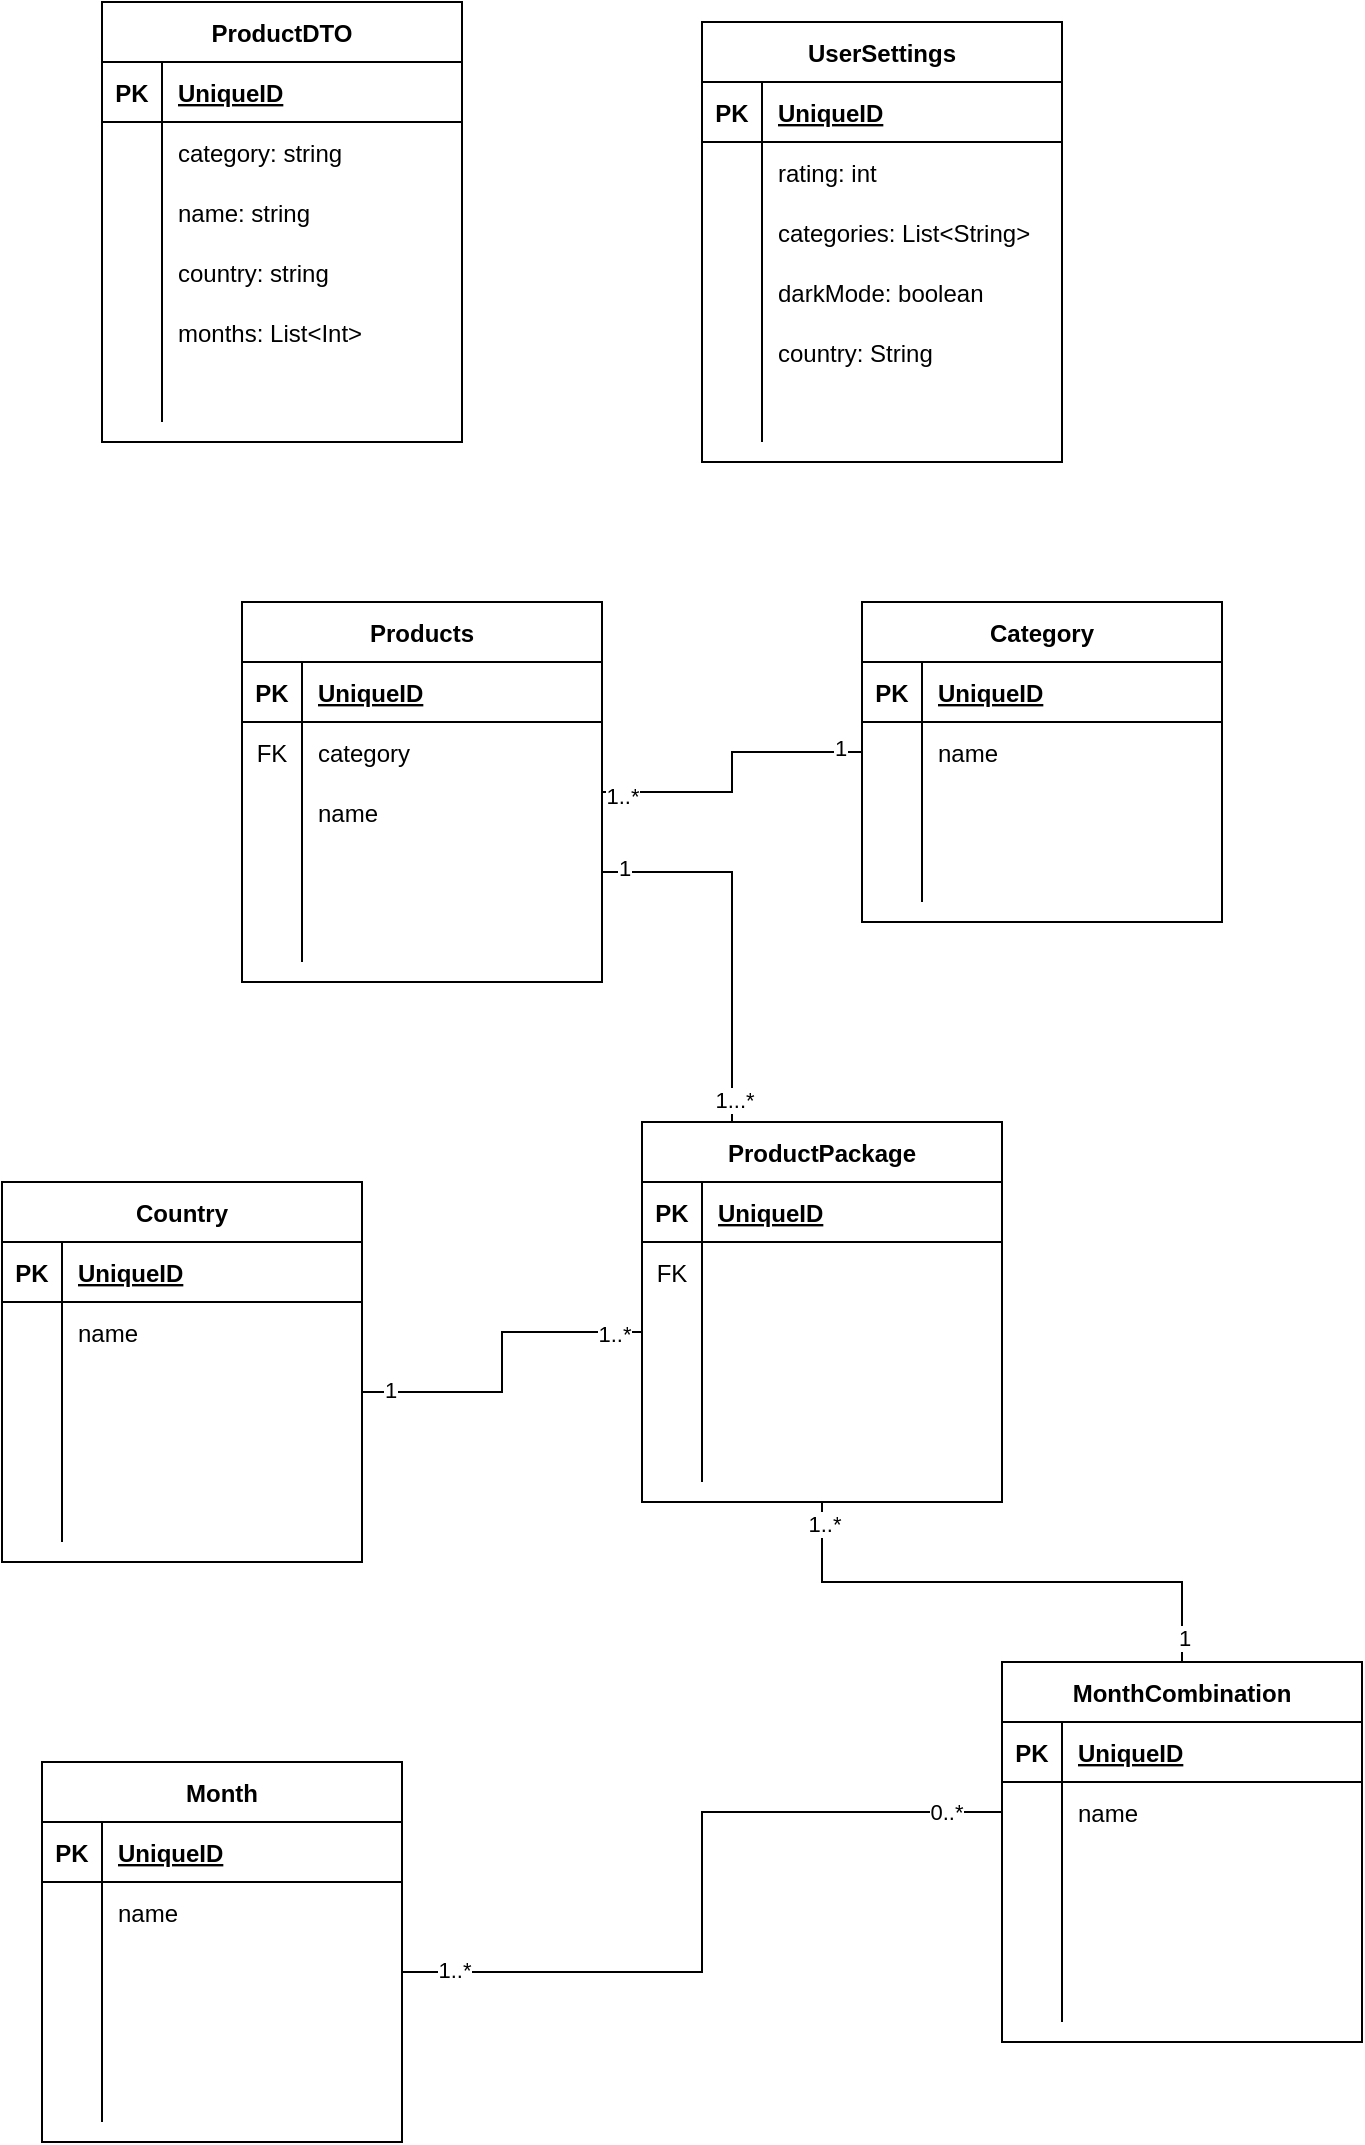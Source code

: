 <mxfile version="13.7.9" type="device"><diagram id="Fa2MyIgJMSubP9VcJzTG" name="Seite-1"><mxGraphModel dx="1106" dy="2005" grid="1" gridSize="10" guides="1" tooltips="1" connect="1" arrows="1" fold="1" page="1" pageScale="1" pageWidth="827" pageHeight="1169" math="0" shadow="0"><root><mxCell id="0"/><mxCell id="1" parent="0"/><mxCell id="LlezyNWfP-LUmdCBs7w7-69" style="edgeStyle=orthogonalEdgeStyle;rounded=0;orthogonalLoop=1;jettySize=auto;html=1;entryX=0;entryY=0.5;entryDx=0;entryDy=0;endArrow=none;endFill=0;" parent="1" source="LlezyNWfP-LUmdCBs7w7-1" target="LlezyNWfP-LUmdCBs7w7-21" edge="1"><mxGeometry relative="1" as="geometry"/></mxCell><mxCell id="LlezyNWfP-LUmdCBs7w7-70" value="1..*" style="edgeLabel;html=1;align=center;verticalAlign=middle;resizable=0;points=[];" parent="LlezyNWfP-LUmdCBs7w7-69" vertex="1" connectable="0"><mxGeometry x="-0.875" y="-2" relative="1" as="geometry"><mxPoint as="offset"/></mxGeometry></mxCell><mxCell id="LlezyNWfP-LUmdCBs7w7-71" value="1" style="edgeLabel;html=1;align=center;verticalAlign=middle;resizable=0;points=[];" parent="LlezyNWfP-LUmdCBs7w7-69" vertex="1" connectable="0"><mxGeometry x="0.85" y="2" relative="1" as="geometry"><mxPoint as="offset"/></mxGeometry></mxCell><mxCell id="LlezyNWfP-LUmdCBs7w7-17" value="Category" style="shape=table;startSize=30;container=1;collapsible=1;childLayout=tableLayout;fixedRows=1;rowLines=0;fontStyle=1;align=center;resizeLast=1;" parent="1" vertex="1"><mxGeometry x="450" y="190" width="180" height="160" as="geometry"/></mxCell><mxCell id="LlezyNWfP-LUmdCBs7w7-18" value="" style="shape=partialRectangle;collapsible=0;dropTarget=0;pointerEvents=0;fillColor=none;top=0;left=0;bottom=1;right=0;points=[[0,0.5],[1,0.5]];portConstraint=eastwest;" parent="LlezyNWfP-LUmdCBs7w7-17" vertex="1"><mxGeometry y="30" width="180" height="30" as="geometry"/></mxCell><mxCell id="LlezyNWfP-LUmdCBs7w7-19" value="PK" style="shape=partialRectangle;connectable=0;fillColor=none;top=0;left=0;bottom=0;right=0;fontStyle=1;overflow=hidden;" parent="LlezyNWfP-LUmdCBs7w7-18" vertex="1"><mxGeometry width="30" height="30" as="geometry"/></mxCell><mxCell id="LlezyNWfP-LUmdCBs7w7-20" value="UniqueID" style="shape=partialRectangle;connectable=0;fillColor=none;top=0;left=0;bottom=0;right=0;align=left;spacingLeft=6;fontStyle=5;overflow=hidden;" parent="LlezyNWfP-LUmdCBs7w7-18" vertex="1"><mxGeometry x="30" width="150" height="30" as="geometry"/></mxCell><mxCell id="LlezyNWfP-LUmdCBs7w7-21" value="" style="shape=partialRectangle;collapsible=0;dropTarget=0;pointerEvents=0;fillColor=none;top=0;left=0;bottom=0;right=0;points=[[0,0.5],[1,0.5]];portConstraint=eastwest;" parent="LlezyNWfP-LUmdCBs7w7-17" vertex="1"><mxGeometry y="60" width="180" height="30" as="geometry"/></mxCell><mxCell id="LlezyNWfP-LUmdCBs7w7-22" value="" style="shape=partialRectangle;connectable=0;fillColor=none;top=0;left=0;bottom=0;right=0;editable=1;overflow=hidden;" parent="LlezyNWfP-LUmdCBs7w7-21" vertex="1"><mxGeometry width="30" height="30" as="geometry"/></mxCell><mxCell id="LlezyNWfP-LUmdCBs7w7-23" value="name" style="shape=partialRectangle;connectable=0;fillColor=none;top=0;left=0;bottom=0;right=0;align=left;spacingLeft=6;overflow=hidden;" parent="LlezyNWfP-LUmdCBs7w7-21" vertex="1"><mxGeometry x="30" width="150" height="30" as="geometry"/></mxCell><mxCell id="LlezyNWfP-LUmdCBs7w7-27" value="" style="shape=partialRectangle;collapsible=0;dropTarget=0;pointerEvents=0;fillColor=none;top=0;left=0;bottom=0;right=0;points=[[0,0.5],[1,0.5]];portConstraint=eastwest;" parent="LlezyNWfP-LUmdCBs7w7-17" vertex="1"><mxGeometry y="90" width="180" height="30" as="geometry"/></mxCell><mxCell id="LlezyNWfP-LUmdCBs7w7-28" value="" style="shape=partialRectangle;connectable=0;fillColor=none;top=0;left=0;bottom=0;right=0;editable=1;overflow=hidden;" parent="LlezyNWfP-LUmdCBs7w7-27" vertex="1"><mxGeometry width="30" height="30" as="geometry"/></mxCell><mxCell id="LlezyNWfP-LUmdCBs7w7-29" value="" style="shape=partialRectangle;connectable=0;fillColor=none;top=0;left=0;bottom=0;right=0;align=left;spacingLeft=6;overflow=hidden;" parent="LlezyNWfP-LUmdCBs7w7-27" vertex="1"><mxGeometry x="30" width="150" height="30" as="geometry"/></mxCell><mxCell id="LlezyNWfP-LUmdCBs7w7-30" value="" style="shape=partialRectangle;collapsible=0;dropTarget=0;pointerEvents=0;fillColor=none;top=0;left=0;bottom=0;right=0;points=[[0,0.5],[1,0.5]];portConstraint=eastwest;" parent="LlezyNWfP-LUmdCBs7w7-17" vertex="1"><mxGeometry y="120" width="180" height="30" as="geometry"/></mxCell><mxCell id="LlezyNWfP-LUmdCBs7w7-31" value="" style="shape=partialRectangle;connectable=0;fillColor=none;top=0;left=0;bottom=0;right=0;editable=1;overflow=hidden;" parent="LlezyNWfP-LUmdCBs7w7-30" vertex="1"><mxGeometry width="30" height="30" as="geometry"/></mxCell><mxCell id="LlezyNWfP-LUmdCBs7w7-32" value="" style="shape=partialRectangle;connectable=0;fillColor=none;top=0;left=0;bottom=0;right=0;align=left;spacingLeft=6;overflow=hidden;" parent="LlezyNWfP-LUmdCBs7w7-30" vertex="1"><mxGeometry x="30" width="150" height="30" as="geometry"/></mxCell><mxCell id="LlezyNWfP-LUmdCBs7w7-90" style="edgeStyle=orthogonalEdgeStyle;rounded=0;orthogonalLoop=1;jettySize=auto;html=1;entryX=0;entryY=0.5;entryDx=0;entryDy=0;endArrow=none;endFill=0;" parent="1" source="LlezyNWfP-LUmdCBs7w7-56" target="LlezyNWfP-LUmdCBs7w7-78" edge="1"><mxGeometry relative="1" as="geometry"/></mxCell><mxCell id="LlezyNWfP-LUmdCBs7w7-91" value="1..*" style="edgeLabel;html=1;align=center;verticalAlign=middle;resizable=0;points=[];" parent="LlezyNWfP-LUmdCBs7w7-90" vertex="1" connectable="0"><mxGeometry x="-0.867" y="1" relative="1" as="geometry"><mxPoint as="offset"/></mxGeometry></mxCell><mxCell id="LlezyNWfP-LUmdCBs7w7-92" value="0..*" style="edgeLabel;html=1;align=center;verticalAlign=middle;resizable=0;points=[];" parent="LlezyNWfP-LUmdCBs7w7-90" vertex="1" connectable="0"><mxGeometry x="0.853" relative="1" as="geometry"><mxPoint as="offset"/></mxGeometry></mxCell><mxCell id="LlezyNWfP-LUmdCBs7w7-49" value="Month" style="shape=table;startSize=30;container=1;collapsible=1;childLayout=tableLayout;fixedRows=1;rowLines=0;fontStyle=1;align=center;resizeLast=1;" parent="1" vertex="1"><mxGeometry x="40" y="770" width="180" height="190" as="geometry"/></mxCell><mxCell id="LlezyNWfP-LUmdCBs7w7-50" value="" style="shape=partialRectangle;collapsible=0;dropTarget=0;pointerEvents=0;fillColor=none;top=0;left=0;bottom=1;right=0;points=[[0,0.5],[1,0.5]];portConstraint=eastwest;" parent="LlezyNWfP-LUmdCBs7w7-49" vertex="1"><mxGeometry y="30" width="180" height="30" as="geometry"/></mxCell><mxCell id="LlezyNWfP-LUmdCBs7w7-51" value="PK" style="shape=partialRectangle;connectable=0;fillColor=none;top=0;left=0;bottom=0;right=0;fontStyle=1;overflow=hidden;" parent="LlezyNWfP-LUmdCBs7w7-50" vertex="1"><mxGeometry width="30" height="30" as="geometry"/></mxCell><mxCell id="LlezyNWfP-LUmdCBs7w7-52" value="UniqueID" style="shape=partialRectangle;connectable=0;fillColor=none;top=0;left=0;bottom=0;right=0;align=left;spacingLeft=6;fontStyle=5;overflow=hidden;" parent="LlezyNWfP-LUmdCBs7w7-50" vertex="1"><mxGeometry x="30" width="150" height="30" as="geometry"/></mxCell><mxCell id="LlezyNWfP-LUmdCBs7w7-53" value="" style="shape=partialRectangle;collapsible=0;dropTarget=0;pointerEvents=0;fillColor=none;top=0;left=0;bottom=0;right=0;points=[[0,0.5],[1,0.5]];portConstraint=eastwest;" parent="LlezyNWfP-LUmdCBs7w7-49" vertex="1"><mxGeometry y="60" width="180" height="30" as="geometry"/></mxCell><mxCell id="LlezyNWfP-LUmdCBs7w7-54" value="" style="shape=partialRectangle;connectable=0;fillColor=none;top=0;left=0;bottom=0;right=0;editable=1;overflow=hidden;" parent="LlezyNWfP-LUmdCBs7w7-53" vertex="1"><mxGeometry width="30" height="30" as="geometry"/></mxCell><mxCell id="LlezyNWfP-LUmdCBs7w7-55" value="name" style="shape=partialRectangle;connectable=0;fillColor=none;top=0;left=0;bottom=0;right=0;align=left;spacingLeft=6;overflow=hidden;" parent="LlezyNWfP-LUmdCBs7w7-53" vertex="1"><mxGeometry x="30" width="150" height="30" as="geometry"/></mxCell><mxCell id="LlezyNWfP-LUmdCBs7w7-56" value="" style="shape=partialRectangle;collapsible=0;dropTarget=0;pointerEvents=0;fillColor=none;top=0;left=0;bottom=0;right=0;points=[[0,0.5],[1,0.5]];portConstraint=eastwest;" parent="LlezyNWfP-LUmdCBs7w7-49" vertex="1"><mxGeometry y="90" width="180" height="30" as="geometry"/></mxCell><mxCell id="LlezyNWfP-LUmdCBs7w7-57" value="" style="shape=partialRectangle;connectable=0;fillColor=none;top=0;left=0;bottom=0;right=0;editable=1;overflow=hidden;" parent="LlezyNWfP-LUmdCBs7w7-56" vertex="1"><mxGeometry width="30" height="30" as="geometry"/></mxCell><mxCell id="LlezyNWfP-LUmdCBs7w7-58" value="" style="shape=partialRectangle;connectable=0;fillColor=none;top=0;left=0;bottom=0;right=0;align=left;spacingLeft=6;overflow=hidden;" parent="LlezyNWfP-LUmdCBs7w7-56" vertex="1"><mxGeometry x="30" width="150" height="30" as="geometry"/></mxCell><mxCell id="LlezyNWfP-LUmdCBs7w7-59" value="" style="shape=partialRectangle;collapsible=0;dropTarget=0;pointerEvents=0;fillColor=none;top=0;left=0;bottom=0;right=0;points=[[0,0.5],[1,0.5]];portConstraint=eastwest;" parent="LlezyNWfP-LUmdCBs7w7-49" vertex="1"><mxGeometry y="120" width="180" height="30" as="geometry"/></mxCell><mxCell id="LlezyNWfP-LUmdCBs7w7-60" value="" style="shape=partialRectangle;connectable=0;fillColor=none;top=0;left=0;bottom=0;right=0;editable=1;overflow=hidden;" parent="LlezyNWfP-LUmdCBs7w7-59" vertex="1"><mxGeometry width="30" height="30" as="geometry"/></mxCell><mxCell id="LlezyNWfP-LUmdCBs7w7-61" value="" style="shape=partialRectangle;connectable=0;fillColor=none;top=0;left=0;bottom=0;right=0;align=left;spacingLeft=6;overflow=hidden;" parent="LlezyNWfP-LUmdCBs7w7-59" vertex="1"><mxGeometry x="30" width="150" height="30" as="geometry"/></mxCell><mxCell id="LlezyNWfP-LUmdCBs7w7-62" value="" style="shape=partialRectangle;collapsible=0;dropTarget=0;pointerEvents=0;fillColor=none;top=0;left=0;bottom=0;right=0;points=[[0,0.5],[1,0.5]];portConstraint=eastwest;" parent="LlezyNWfP-LUmdCBs7w7-49" vertex="1"><mxGeometry y="150" width="180" height="30" as="geometry"/></mxCell><mxCell id="LlezyNWfP-LUmdCBs7w7-63" value="" style="shape=partialRectangle;connectable=0;fillColor=none;top=0;left=0;bottom=0;right=0;editable=1;overflow=hidden;" parent="LlezyNWfP-LUmdCBs7w7-62" vertex="1"><mxGeometry width="30" height="30" as="geometry"/></mxCell><mxCell id="LlezyNWfP-LUmdCBs7w7-64" value="" style="shape=partialRectangle;connectable=0;fillColor=none;top=0;left=0;bottom=0;right=0;align=left;spacingLeft=6;overflow=hidden;" parent="LlezyNWfP-LUmdCBs7w7-62" vertex="1"><mxGeometry x="30" width="150" height="30" as="geometry"/></mxCell><mxCell id="LlezyNWfP-LUmdCBs7w7-33" value="Country" style="shape=table;startSize=30;container=1;collapsible=1;childLayout=tableLayout;fixedRows=1;rowLines=0;fontStyle=1;align=center;resizeLast=1;" parent="1" vertex="1"><mxGeometry x="20" y="480" width="180" height="190" as="geometry"/></mxCell><mxCell id="LlezyNWfP-LUmdCBs7w7-34" value="" style="shape=partialRectangle;collapsible=0;dropTarget=0;pointerEvents=0;fillColor=none;top=0;left=0;bottom=1;right=0;points=[[0,0.5],[1,0.5]];portConstraint=eastwest;" parent="LlezyNWfP-LUmdCBs7w7-33" vertex="1"><mxGeometry y="30" width="180" height="30" as="geometry"/></mxCell><mxCell id="LlezyNWfP-LUmdCBs7w7-35" value="PK" style="shape=partialRectangle;connectable=0;fillColor=none;top=0;left=0;bottom=0;right=0;fontStyle=1;overflow=hidden;" parent="LlezyNWfP-LUmdCBs7w7-34" vertex="1"><mxGeometry width="30" height="30" as="geometry"/></mxCell><mxCell id="LlezyNWfP-LUmdCBs7w7-36" value="UniqueID" style="shape=partialRectangle;connectable=0;fillColor=none;top=0;left=0;bottom=0;right=0;align=left;spacingLeft=6;fontStyle=5;overflow=hidden;" parent="LlezyNWfP-LUmdCBs7w7-34" vertex="1"><mxGeometry x="30" width="150" height="30" as="geometry"/></mxCell><mxCell id="LlezyNWfP-LUmdCBs7w7-37" value="" style="shape=partialRectangle;collapsible=0;dropTarget=0;pointerEvents=0;fillColor=none;top=0;left=0;bottom=0;right=0;points=[[0,0.5],[1,0.5]];portConstraint=eastwest;" parent="LlezyNWfP-LUmdCBs7w7-33" vertex="1"><mxGeometry y="60" width="180" height="30" as="geometry"/></mxCell><mxCell id="LlezyNWfP-LUmdCBs7w7-38" value="" style="shape=partialRectangle;connectable=0;fillColor=none;top=0;left=0;bottom=0;right=0;editable=1;overflow=hidden;" parent="LlezyNWfP-LUmdCBs7w7-37" vertex="1"><mxGeometry width="30" height="30" as="geometry"/></mxCell><mxCell id="LlezyNWfP-LUmdCBs7w7-39" value="name" style="shape=partialRectangle;connectable=0;fillColor=none;top=0;left=0;bottom=0;right=0;align=left;spacingLeft=6;overflow=hidden;" parent="LlezyNWfP-LUmdCBs7w7-37" vertex="1"><mxGeometry x="30" width="150" height="30" as="geometry"/></mxCell><mxCell id="LlezyNWfP-LUmdCBs7w7-40" value="" style="shape=partialRectangle;collapsible=0;dropTarget=0;pointerEvents=0;fillColor=none;top=0;left=0;bottom=0;right=0;points=[[0,0.5],[1,0.5]];portConstraint=eastwest;" parent="LlezyNWfP-LUmdCBs7w7-33" vertex="1"><mxGeometry y="90" width="180" height="30" as="geometry"/></mxCell><mxCell id="LlezyNWfP-LUmdCBs7w7-41" value="" style="shape=partialRectangle;connectable=0;fillColor=none;top=0;left=0;bottom=0;right=0;editable=1;overflow=hidden;" parent="LlezyNWfP-LUmdCBs7w7-40" vertex="1"><mxGeometry width="30" height="30" as="geometry"/></mxCell><mxCell id="LlezyNWfP-LUmdCBs7w7-42" value="" style="shape=partialRectangle;connectable=0;fillColor=none;top=0;left=0;bottom=0;right=0;align=left;spacingLeft=6;overflow=hidden;" parent="LlezyNWfP-LUmdCBs7w7-40" vertex="1"><mxGeometry x="30" width="150" height="30" as="geometry"/></mxCell><mxCell id="LlezyNWfP-LUmdCBs7w7-43" value="" style="shape=partialRectangle;collapsible=0;dropTarget=0;pointerEvents=0;fillColor=none;top=0;left=0;bottom=0;right=0;points=[[0,0.5],[1,0.5]];portConstraint=eastwest;" parent="LlezyNWfP-LUmdCBs7w7-33" vertex="1"><mxGeometry y="120" width="180" height="30" as="geometry"/></mxCell><mxCell id="LlezyNWfP-LUmdCBs7w7-44" value="" style="shape=partialRectangle;connectable=0;fillColor=none;top=0;left=0;bottom=0;right=0;editable=1;overflow=hidden;" parent="LlezyNWfP-LUmdCBs7w7-43" vertex="1"><mxGeometry width="30" height="30" as="geometry"/></mxCell><mxCell id="LlezyNWfP-LUmdCBs7w7-45" value="" style="shape=partialRectangle;connectable=0;fillColor=none;top=0;left=0;bottom=0;right=0;align=left;spacingLeft=6;overflow=hidden;" parent="LlezyNWfP-LUmdCBs7w7-43" vertex="1"><mxGeometry x="30" width="150" height="30" as="geometry"/></mxCell><mxCell id="LlezyNWfP-LUmdCBs7w7-46" value="" style="shape=partialRectangle;collapsible=0;dropTarget=0;pointerEvents=0;fillColor=none;top=0;left=0;bottom=0;right=0;points=[[0,0.5],[1,0.5]];portConstraint=eastwest;" parent="LlezyNWfP-LUmdCBs7w7-33" vertex="1"><mxGeometry y="150" width="180" height="30" as="geometry"/></mxCell><mxCell id="LlezyNWfP-LUmdCBs7w7-47" value="" style="shape=partialRectangle;connectable=0;fillColor=none;top=0;left=0;bottom=0;right=0;editable=1;overflow=hidden;" parent="LlezyNWfP-LUmdCBs7w7-46" vertex="1"><mxGeometry width="30" height="30" as="geometry"/></mxCell><mxCell id="LlezyNWfP-LUmdCBs7w7-48" value="" style="shape=partialRectangle;connectable=0;fillColor=none;top=0;left=0;bottom=0;right=0;align=left;spacingLeft=6;overflow=hidden;" parent="LlezyNWfP-LUmdCBs7w7-46" vertex="1"><mxGeometry x="30" width="150" height="30" as="geometry"/></mxCell><mxCell id="LlezyNWfP-LUmdCBs7w7-1" value="Products" style="shape=table;startSize=30;container=1;collapsible=1;childLayout=tableLayout;fixedRows=1;rowLines=0;fontStyle=1;align=center;resizeLast=1;" parent="1" vertex="1"><mxGeometry x="140" y="190" width="180" height="190" as="geometry"/></mxCell><mxCell id="LlezyNWfP-LUmdCBs7w7-2" value="" style="shape=partialRectangle;collapsible=0;dropTarget=0;pointerEvents=0;fillColor=none;top=0;left=0;bottom=1;right=0;points=[[0,0.5],[1,0.5]];portConstraint=eastwest;" parent="LlezyNWfP-LUmdCBs7w7-1" vertex="1"><mxGeometry y="30" width="180" height="30" as="geometry"/></mxCell><mxCell id="LlezyNWfP-LUmdCBs7w7-3" value="PK" style="shape=partialRectangle;connectable=0;fillColor=none;top=0;left=0;bottom=0;right=0;fontStyle=1;overflow=hidden;" parent="LlezyNWfP-LUmdCBs7w7-2" vertex="1"><mxGeometry width="30" height="30" as="geometry"/></mxCell><mxCell id="LlezyNWfP-LUmdCBs7w7-4" value="UniqueID" style="shape=partialRectangle;connectable=0;fillColor=none;top=0;left=0;bottom=0;right=0;align=left;spacingLeft=6;fontStyle=5;overflow=hidden;" parent="LlezyNWfP-LUmdCBs7w7-2" vertex="1"><mxGeometry x="30" width="150" height="30" as="geometry"/></mxCell><mxCell id="LlezyNWfP-LUmdCBs7w7-5" value="" style="shape=partialRectangle;collapsible=0;dropTarget=0;pointerEvents=0;fillColor=none;top=0;left=0;bottom=0;right=0;points=[[0,0.5],[1,0.5]];portConstraint=eastwest;" parent="LlezyNWfP-LUmdCBs7w7-1" vertex="1"><mxGeometry y="60" width="180" height="30" as="geometry"/></mxCell><mxCell id="LlezyNWfP-LUmdCBs7w7-6" value="FK" style="shape=partialRectangle;connectable=0;fillColor=none;top=0;left=0;bottom=0;right=0;editable=1;overflow=hidden;" parent="LlezyNWfP-LUmdCBs7w7-5" vertex="1"><mxGeometry width="30" height="30" as="geometry"/></mxCell><mxCell id="LlezyNWfP-LUmdCBs7w7-7" value="category" style="shape=partialRectangle;connectable=0;fillColor=none;top=0;left=0;bottom=0;right=0;align=left;spacingLeft=6;overflow=hidden;" parent="LlezyNWfP-LUmdCBs7w7-5" vertex="1"><mxGeometry x="30" width="150" height="30" as="geometry"/></mxCell><mxCell id="LlezyNWfP-LUmdCBs7w7-8" value="" style="shape=partialRectangle;collapsible=0;dropTarget=0;pointerEvents=0;fillColor=none;top=0;left=0;bottom=0;right=0;points=[[0,0.5],[1,0.5]];portConstraint=eastwest;" parent="LlezyNWfP-LUmdCBs7w7-1" vertex="1"><mxGeometry y="90" width="180" height="30" as="geometry"/></mxCell><mxCell id="LlezyNWfP-LUmdCBs7w7-9" value="" style="shape=partialRectangle;connectable=0;fillColor=none;top=0;left=0;bottom=0;right=0;editable=1;overflow=hidden;" parent="LlezyNWfP-LUmdCBs7w7-8" vertex="1"><mxGeometry width="30" height="30" as="geometry"/></mxCell><mxCell id="LlezyNWfP-LUmdCBs7w7-10" value="name" style="shape=partialRectangle;connectable=0;fillColor=none;top=0;left=0;bottom=0;right=0;align=left;spacingLeft=6;overflow=hidden;" parent="LlezyNWfP-LUmdCBs7w7-8" vertex="1"><mxGeometry x="30" width="150" height="30" as="geometry"/></mxCell><mxCell id="LlezyNWfP-LUmdCBs7w7-11" value="" style="shape=partialRectangle;collapsible=0;dropTarget=0;pointerEvents=0;fillColor=none;top=0;left=0;bottom=0;right=0;points=[[0,0.5],[1,0.5]];portConstraint=eastwest;" parent="LlezyNWfP-LUmdCBs7w7-1" vertex="1"><mxGeometry y="120" width="180" height="30" as="geometry"/></mxCell><mxCell id="LlezyNWfP-LUmdCBs7w7-12" value="" style="shape=partialRectangle;connectable=0;fillColor=none;top=0;left=0;bottom=0;right=0;editable=1;overflow=hidden;" parent="LlezyNWfP-LUmdCBs7w7-11" vertex="1"><mxGeometry width="30" height="30" as="geometry"/></mxCell><mxCell id="LlezyNWfP-LUmdCBs7w7-13" value="" style="shape=partialRectangle;connectable=0;fillColor=none;top=0;left=0;bottom=0;right=0;align=left;spacingLeft=6;overflow=hidden;" parent="LlezyNWfP-LUmdCBs7w7-11" vertex="1"><mxGeometry x="30" width="150" height="30" as="geometry"/></mxCell><mxCell id="LlezyNWfP-LUmdCBs7w7-14" value="" style="shape=partialRectangle;collapsible=0;dropTarget=0;pointerEvents=0;fillColor=none;top=0;left=0;bottom=0;right=0;points=[[0,0.5],[1,0.5]];portConstraint=eastwest;" parent="LlezyNWfP-LUmdCBs7w7-1" vertex="1"><mxGeometry y="150" width="180" height="30" as="geometry"/></mxCell><mxCell id="LlezyNWfP-LUmdCBs7w7-15" value="" style="shape=partialRectangle;connectable=0;fillColor=none;top=0;left=0;bottom=0;right=0;editable=1;overflow=hidden;" parent="LlezyNWfP-LUmdCBs7w7-14" vertex="1"><mxGeometry width="30" height="30" as="geometry"/></mxCell><mxCell id="LlezyNWfP-LUmdCBs7w7-16" value="" style="shape=partialRectangle;connectable=0;fillColor=none;top=0;left=0;bottom=0;right=0;align=left;spacingLeft=6;overflow=hidden;" parent="LlezyNWfP-LUmdCBs7w7-14" vertex="1"><mxGeometry x="30" width="150" height="30" as="geometry"/></mxCell><mxCell id="LlezyNWfP-LUmdCBs7w7-127" style="edgeStyle=orthogonalEdgeStyle;rounded=0;orthogonalLoop=1;jettySize=auto;html=1;entryX=0.5;entryY=1;entryDx=0;entryDy=0;endArrow=none;endFill=0;" parent="1" source="LlezyNWfP-LUmdCBs7w7-74" target="LlezyNWfP-LUmdCBs7w7-111" edge="1"><mxGeometry relative="1" as="geometry"/></mxCell><mxCell id="LlezyNWfP-LUmdCBs7w7-130" value="1" style="edgeLabel;html=1;align=center;verticalAlign=middle;resizable=0;points=[];" parent="LlezyNWfP-LUmdCBs7w7-127" vertex="1" connectable="0"><mxGeometry x="-0.908" y="-1" relative="1" as="geometry"><mxPoint as="offset"/></mxGeometry></mxCell><mxCell id="LlezyNWfP-LUmdCBs7w7-134" value="1..*" style="edgeLabel;html=1;align=center;verticalAlign=middle;resizable=0;points=[];" parent="LlezyNWfP-LUmdCBs7w7-127" vertex="1" connectable="0"><mxGeometry x="0.915" y="-1" relative="1" as="geometry"><mxPoint as="offset"/></mxGeometry></mxCell><mxCell id="LlezyNWfP-LUmdCBs7w7-74" value="MonthCombination" style="shape=table;startSize=30;container=1;collapsible=1;childLayout=tableLayout;fixedRows=1;rowLines=0;fontStyle=1;align=center;resizeLast=1;" parent="1" vertex="1"><mxGeometry x="520" y="720" width="180" height="190" as="geometry"/></mxCell><mxCell id="LlezyNWfP-LUmdCBs7w7-75" value="" style="shape=partialRectangle;collapsible=0;dropTarget=0;pointerEvents=0;fillColor=none;top=0;left=0;bottom=1;right=0;points=[[0,0.5],[1,0.5]];portConstraint=eastwest;" parent="LlezyNWfP-LUmdCBs7w7-74" vertex="1"><mxGeometry y="30" width="180" height="30" as="geometry"/></mxCell><mxCell id="LlezyNWfP-LUmdCBs7w7-76" value="PK" style="shape=partialRectangle;connectable=0;fillColor=none;top=0;left=0;bottom=0;right=0;fontStyle=1;overflow=hidden;" parent="LlezyNWfP-LUmdCBs7w7-75" vertex="1"><mxGeometry width="30" height="30" as="geometry"/></mxCell><mxCell id="LlezyNWfP-LUmdCBs7w7-77" value="UniqueID" style="shape=partialRectangle;connectable=0;fillColor=none;top=0;left=0;bottom=0;right=0;align=left;spacingLeft=6;fontStyle=5;overflow=hidden;" parent="LlezyNWfP-LUmdCBs7w7-75" vertex="1"><mxGeometry x="30" width="150" height="30" as="geometry"/></mxCell><mxCell id="LlezyNWfP-LUmdCBs7w7-78" value="" style="shape=partialRectangle;collapsible=0;dropTarget=0;pointerEvents=0;fillColor=none;top=0;left=0;bottom=0;right=0;points=[[0,0.5],[1,0.5]];portConstraint=eastwest;" parent="LlezyNWfP-LUmdCBs7w7-74" vertex="1"><mxGeometry y="60" width="180" height="30" as="geometry"/></mxCell><mxCell id="LlezyNWfP-LUmdCBs7w7-79" value="" style="shape=partialRectangle;connectable=0;fillColor=none;top=0;left=0;bottom=0;right=0;editable=1;overflow=hidden;" parent="LlezyNWfP-LUmdCBs7w7-78" vertex="1"><mxGeometry width="30" height="30" as="geometry"/></mxCell><mxCell id="LlezyNWfP-LUmdCBs7w7-80" value="name" style="shape=partialRectangle;connectable=0;fillColor=none;top=0;left=0;bottom=0;right=0;align=left;spacingLeft=6;overflow=hidden;" parent="LlezyNWfP-LUmdCBs7w7-78" vertex="1"><mxGeometry x="30" width="150" height="30" as="geometry"/></mxCell><mxCell id="LlezyNWfP-LUmdCBs7w7-81" value="" style="shape=partialRectangle;collapsible=0;dropTarget=0;pointerEvents=0;fillColor=none;top=0;left=0;bottom=0;right=0;points=[[0,0.5],[1,0.5]];portConstraint=eastwest;" parent="LlezyNWfP-LUmdCBs7w7-74" vertex="1"><mxGeometry y="90" width="180" height="30" as="geometry"/></mxCell><mxCell id="LlezyNWfP-LUmdCBs7w7-82" value="" style="shape=partialRectangle;connectable=0;fillColor=none;top=0;left=0;bottom=0;right=0;editable=1;overflow=hidden;" parent="LlezyNWfP-LUmdCBs7w7-81" vertex="1"><mxGeometry width="30" height="30" as="geometry"/></mxCell><mxCell id="LlezyNWfP-LUmdCBs7w7-83" value="" style="shape=partialRectangle;connectable=0;fillColor=none;top=0;left=0;bottom=0;right=0;align=left;spacingLeft=6;overflow=hidden;" parent="LlezyNWfP-LUmdCBs7w7-81" vertex="1"><mxGeometry x="30" width="150" height="30" as="geometry"/></mxCell><mxCell id="LlezyNWfP-LUmdCBs7w7-84" value="" style="shape=partialRectangle;collapsible=0;dropTarget=0;pointerEvents=0;fillColor=none;top=0;left=0;bottom=0;right=0;points=[[0,0.5],[1,0.5]];portConstraint=eastwest;" parent="LlezyNWfP-LUmdCBs7w7-74" vertex="1"><mxGeometry y="120" width="180" height="30" as="geometry"/></mxCell><mxCell id="LlezyNWfP-LUmdCBs7w7-85" value="" style="shape=partialRectangle;connectable=0;fillColor=none;top=0;left=0;bottom=0;right=0;editable=1;overflow=hidden;" parent="LlezyNWfP-LUmdCBs7w7-84" vertex="1"><mxGeometry width="30" height="30" as="geometry"/></mxCell><mxCell id="LlezyNWfP-LUmdCBs7w7-86" value="" style="shape=partialRectangle;connectable=0;fillColor=none;top=0;left=0;bottom=0;right=0;align=left;spacingLeft=6;overflow=hidden;" parent="LlezyNWfP-LUmdCBs7w7-84" vertex="1"><mxGeometry x="30" width="150" height="30" as="geometry"/></mxCell><mxCell id="LlezyNWfP-LUmdCBs7w7-87" value="" style="shape=partialRectangle;collapsible=0;dropTarget=0;pointerEvents=0;fillColor=none;top=0;left=0;bottom=0;right=0;points=[[0,0.5],[1,0.5]];portConstraint=eastwest;" parent="LlezyNWfP-LUmdCBs7w7-74" vertex="1"><mxGeometry y="150" width="180" height="30" as="geometry"/></mxCell><mxCell id="LlezyNWfP-LUmdCBs7w7-88" value="" style="shape=partialRectangle;connectable=0;fillColor=none;top=0;left=0;bottom=0;right=0;editable=1;overflow=hidden;" parent="LlezyNWfP-LUmdCBs7w7-87" vertex="1"><mxGeometry width="30" height="30" as="geometry"/></mxCell><mxCell id="LlezyNWfP-LUmdCBs7w7-89" value="" style="shape=partialRectangle;connectable=0;fillColor=none;top=0;left=0;bottom=0;right=0;align=left;spacingLeft=6;overflow=hidden;" parent="LlezyNWfP-LUmdCBs7w7-87" vertex="1"><mxGeometry x="30" width="150" height="30" as="geometry"/></mxCell><mxCell id="LlezyNWfP-LUmdCBs7w7-111" value="ProductPackage" style="shape=table;startSize=30;container=1;collapsible=1;childLayout=tableLayout;fixedRows=1;rowLines=0;fontStyle=1;align=center;resizeLast=1;" parent="1" vertex="1"><mxGeometry x="340" y="450" width="180" height="190" as="geometry"/></mxCell><mxCell id="LlezyNWfP-LUmdCBs7w7-112" value="" style="shape=partialRectangle;collapsible=0;dropTarget=0;pointerEvents=0;fillColor=none;top=0;left=0;bottom=1;right=0;points=[[0,0.5],[1,0.5]];portConstraint=eastwest;" parent="LlezyNWfP-LUmdCBs7w7-111" vertex="1"><mxGeometry y="30" width="180" height="30" as="geometry"/></mxCell><mxCell id="LlezyNWfP-LUmdCBs7w7-113" value="PK" style="shape=partialRectangle;connectable=0;fillColor=none;top=0;left=0;bottom=0;right=0;fontStyle=1;overflow=hidden;" parent="LlezyNWfP-LUmdCBs7w7-112" vertex="1"><mxGeometry width="30" height="30" as="geometry"/></mxCell><mxCell id="LlezyNWfP-LUmdCBs7w7-114" value="UniqueID" style="shape=partialRectangle;connectable=0;fillColor=none;top=0;left=0;bottom=0;right=0;align=left;spacingLeft=6;fontStyle=5;overflow=hidden;" parent="LlezyNWfP-LUmdCBs7w7-112" vertex="1"><mxGeometry x="30" width="150" height="30" as="geometry"/></mxCell><mxCell id="LlezyNWfP-LUmdCBs7w7-115" value="" style="shape=partialRectangle;collapsible=0;dropTarget=0;pointerEvents=0;fillColor=none;top=0;left=0;bottom=0;right=0;points=[[0,0.5],[1,0.5]];portConstraint=eastwest;" parent="LlezyNWfP-LUmdCBs7w7-111" vertex="1"><mxGeometry y="60" width="180" height="30" as="geometry"/></mxCell><mxCell id="LlezyNWfP-LUmdCBs7w7-116" value="FK" style="shape=partialRectangle;connectable=0;fillColor=none;top=0;left=0;bottom=0;right=0;editable=1;overflow=hidden;" parent="LlezyNWfP-LUmdCBs7w7-115" vertex="1"><mxGeometry width="30" height="30" as="geometry"/></mxCell><mxCell id="LlezyNWfP-LUmdCBs7w7-117" value="" style="shape=partialRectangle;connectable=0;fillColor=none;top=0;left=0;bottom=0;right=0;align=left;spacingLeft=6;overflow=hidden;" parent="LlezyNWfP-LUmdCBs7w7-115" vertex="1"><mxGeometry x="30" width="150" height="30" as="geometry"/></mxCell><mxCell id="LlezyNWfP-LUmdCBs7w7-118" value="" style="shape=partialRectangle;collapsible=0;dropTarget=0;pointerEvents=0;fillColor=none;top=0;left=0;bottom=0;right=0;points=[[0,0.5],[1,0.5]];portConstraint=eastwest;" parent="LlezyNWfP-LUmdCBs7w7-111" vertex="1"><mxGeometry y="90" width="180" height="30" as="geometry"/></mxCell><mxCell id="LlezyNWfP-LUmdCBs7w7-119" value="" style="shape=partialRectangle;connectable=0;fillColor=none;top=0;left=0;bottom=0;right=0;editable=1;overflow=hidden;" parent="LlezyNWfP-LUmdCBs7w7-118" vertex="1"><mxGeometry width="30" height="30" as="geometry"/></mxCell><mxCell id="LlezyNWfP-LUmdCBs7w7-120" value="" style="shape=partialRectangle;connectable=0;fillColor=none;top=0;left=0;bottom=0;right=0;align=left;spacingLeft=6;overflow=hidden;" parent="LlezyNWfP-LUmdCBs7w7-118" vertex="1"><mxGeometry x="30" width="150" height="30" as="geometry"/></mxCell><mxCell id="LlezyNWfP-LUmdCBs7w7-121" value="" style="shape=partialRectangle;collapsible=0;dropTarget=0;pointerEvents=0;fillColor=none;top=0;left=0;bottom=0;right=0;points=[[0,0.5],[1,0.5]];portConstraint=eastwest;" parent="LlezyNWfP-LUmdCBs7w7-111" vertex="1"><mxGeometry y="120" width="180" height="30" as="geometry"/></mxCell><mxCell id="LlezyNWfP-LUmdCBs7w7-122" value="" style="shape=partialRectangle;connectable=0;fillColor=none;top=0;left=0;bottom=0;right=0;editable=1;overflow=hidden;" parent="LlezyNWfP-LUmdCBs7w7-121" vertex="1"><mxGeometry width="30" height="30" as="geometry"/></mxCell><mxCell id="LlezyNWfP-LUmdCBs7w7-123" value="" style="shape=partialRectangle;connectable=0;fillColor=none;top=0;left=0;bottom=0;right=0;align=left;spacingLeft=6;overflow=hidden;" parent="LlezyNWfP-LUmdCBs7w7-121" vertex="1"><mxGeometry x="30" width="150" height="30" as="geometry"/></mxCell><mxCell id="LlezyNWfP-LUmdCBs7w7-124" value="" style="shape=partialRectangle;collapsible=0;dropTarget=0;pointerEvents=0;fillColor=none;top=0;left=0;bottom=0;right=0;points=[[0,0.5],[1,0.5]];portConstraint=eastwest;" parent="LlezyNWfP-LUmdCBs7w7-111" vertex="1"><mxGeometry y="150" width="180" height="30" as="geometry"/></mxCell><mxCell id="LlezyNWfP-LUmdCBs7w7-125" value="" style="shape=partialRectangle;connectable=0;fillColor=none;top=0;left=0;bottom=0;right=0;editable=1;overflow=hidden;" parent="LlezyNWfP-LUmdCBs7w7-124" vertex="1"><mxGeometry width="30" height="30" as="geometry"/></mxCell><mxCell id="LlezyNWfP-LUmdCBs7w7-126" value="" style="shape=partialRectangle;connectable=0;fillColor=none;top=0;left=0;bottom=0;right=0;align=left;spacingLeft=6;overflow=hidden;" parent="LlezyNWfP-LUmdCBs7w7-124" vertex="1"><mxGeometry x="30" width="150" height="30" as="geometry"/></mxCell><mxCell id="LlezyNWfP-LUmdCBs7w7-128" style="edgeStyle=orthogonalEdgeStyle;rounded=0;orthogonalLoop=1;jettySize=auto;html=1;entryX=0.25;entryY=0;entryDx=0;entryDy=0;endArrow=none;endFill=0;" parent="1" source="LlezyNWfP-LUmdCBs7w7-11" target="LlezyNWfP-LUmdCBs7w7-111" edge="1"><mxGeometry relative="1" as="geometry"/></mxCell><mxCell id="LlezyNWfP-LUmdCBs7w7-129" value="1" style="edgeLabel;html=1;align=center;verticalAlign=middle;resizable=0;points=[];" parent="LlezyNWfP-LUmdCBs7w7-128" vertex="1" connectable="0"><mxGeometry x="-0.884" y="2" relative="1" as="geometry"><mxPoint as="offset"/></mxGeometry></mxCell><mxCell id="LlezyNWfP-LUmdCBs7w7-135" value="1...*" style="edgeLabel;html=1;align=center;verticalAlign=middle;resizable=0;points=[];" parent="LlezyNWfP-LUmdCBs7w7-128" vertex="1" connectable="0"><mxGeometry x="0.884" y="1" relative="1" as="geometry"><mxPoint as="offset"/></mxGeometry></mxCell><mxCell id="LlezyNWfP-LUmdCBs7w7-131" style="edgeStyle=orthogonalEdgeStyle;rounded=0;orthogonalLoop=1;jettySize=auto;html=1;entryX=0;entryY=0.5;entryDx=0;entryDy=0;endArrow=none;endFill=0;" parent="1" source="LlezyNWfP-LUmdCBs7w7-40" target="LlezyNWfP-LUmdCBs7w7-118" edge="1"><mxGeometry relative="1" as="geometry"/></mxCell><mxCell id="LlezyNWfP-LUmdCBs7w7-132" value="1..*" style="edgeLabel;html=1;align=center;verticalAlign=middle;resizable=0;points=[];" parent="LlezyNWfP-LUmdCBs7w7-131" vertex="1" connectable="0"><mxGeometry x="0.835" y="-1" relative="1" as="geometry"><mxPoint as="offset"/></mxGeometry></mxCell><mxCell id="LlezyNWfP-LUmdCBs7w7-133" value="1" style="edgeLabel;html=1;align=center;verticalAlign=middle;resizable=0;points=[];" parent="LlezyNWfP-LUmdCBs7w7-131" vertex="1" connectable="0"><mxGeometry x="-0.835" y="1" relative="1" as="geometry"><mxPoint as="offset"/></mxGeometry></mxCell><mxCell id="LlezyNWfP-LUmdCBs7w7-136" value="ProductDTO" style="shape=table;startSize=30;container=1;collapsible=1;childLayout=tableLayout;fixedRows=1;rowLines=0;fontStyle=1;align=center;resizeLast=1;" parent="1" vertex="1"><mxGeometry x="70" y="-110" width="180" height="220" as="geometry"/></mxCell><mxCell id="LlezyNWfP-LUmdCBs7w7-137" value="" style="shape=partialRectangle;collapsible=0;dropTarget=0;pointerEvents=0;fillColor=none;top=0;left=0;bottom=1;right=0;points=[[0,0.5],[1,0.5]];portConstraint=eastwest;" parent="LlezyNWfP-LUmdCBs7w7-136" vertex="1"><mxGeometry y="30" width="180" height="30" as="geometry"/></mxCell><mxCell id="LlezyNWfP-LUmdCBs7w7-138" value="PK" style="shape=partialRectangle;connectable=0;fillColor=none;top=0;left=0;bottom=0;right=0;fontStyle=1;overflow=hidden;" parent="LlezyNWfP-LUmdCBs7w7-137" vertex="1"><mxGeometry width="30" height="30" as="geometry"/></mxCell><mxCell id="LlezyNWfP-LUmdCBs7w7-139" value="UniqueID" style="shape=partialRectangle;connectable=0;fillColor=none;top=0;left=0;bottom=0;right=0;align=left;spacingLeft=6;fontStyle=5;overflow=hidden;" parent="LlezyNWfP-LUmdCBs7w7-137" vertex="1"><mxGeometry x="30" width="150" height="30" as="geometry"/></mxCell><mxCell id="LlezyNWfP-LUmdCBs7w7-140" value="" style="shape=partialRectangle;collapsible=0;dropTarget=0;pointerEvents=0;fillColor=none;top=0;left=0;bottom=0;right=0;points=[[0,0.5],[1,0.5]];portConstraint=eastwest;" parent="LlezyNWfP-LUmdCBs7w7-136" vertex="1"><mxGeometry y="60" width="180" height="30" as="geometry"/></mxCell><mxCell id="LlezyNWfP-LUmdCBs7w7-141" value="" style="shape=partialRectangle;connectable=0;fillColor=none;top=0;left=0;bottom=0;right=0;editable=1;overflow=hidden;" parent="LlezyNWfP-LUmdCBs7w7-140" vertex="1"><mxGeometry width="30" height="30" as="geometry"/></mxCell><mxCell id="LlezyNWfP-LUmdCBs7w7-142" value="category: string" style="shape=partialRectangle;connectable=0;fillColor=none;top=0;left=0;bottom=0;right=0;align=left;spacingLeft=6;overflow=hidden;" parent="LlezyNWfP-LUmdCBs7w7-140" vertex="1"><mxGeometry x="30" width="150" height="30" as="geometry"/></mxCell><mxCell id="LlezyNWfP-LUmdCBs7w7-143" value="" style="shape=partialRectangle;collapsible=0;dropTarget=0;pointerEvents=0;fillColor=none;top=0;left=0;bottom=0;right=0;points=[[0,0.5],[1,0.5]];portConstraint=eastwest;" parent="LlezyNWfP-LUmdCBs7w7-136" vertex="1"><mxGeometry y="90" width="180" height="30" as="geometry"/></mxCell><mxCell id="LlezyNWfP-LUmdCBs7w7-144" value="" style="shape=partialRectangle;connectable=0;fillColor=none;top=0;left=0;bottom=0;right=0;editable=1;overflow=hidden;" parent="LlezyNWfP-LUmdCBs7w7-143" vertex="1"><mxGeometry width="30" height="30" as="geometry"/></mxCell><mxCell id="LlezyNWfP-LUmdCBs7w7-145" value="name: string" style="shape=partialRectangle;connectable=0;fillColor=none;top=0;left=0;bottom=0;right=0;align=left;spacingLeft=6;overflow=hidden;" parent="LlezyNWfP-LUmdCBs7w7-143" vertex="1"><mxGeometry x="30" width="150" height="30" as="geometry"/></mxCell><mxCell id="LlezyNWfP-LUmdCBs7w7-146" value="" style="shape=partialRectangle;collapsible=0;dropTarget=0;pointerEvents=0;fillColor=none;top=0;left=0;bottom=0;right=0;points=[[0,0.5],[1,0.5]];portConstraint=eastwest;" parent="LlezyNWfP-LUmdCBs7w7-136" vertex="1"><mxGeometry y="120" width="180" height="30" as="geometry"/></mxCell><mxCell id="LlezyNWfP-LUmdCBs7w7-147" value="" style="shape=partialRectangle;connectable=0;fillColor=none;top=0;left=0;bottom=0;right=0;editable=1;overflow=hidden;" parent="LlezyNWfP-LUmdCBs7w7-146" vertex="1"><mxGeometry width="30" height="30" as="geometry"/></mxCell><mxCell id="LlezyNWfP-LUmdCBs7w7-148" value="country: string" style="shape=partialRectangle;connectable=0;fillColor=none;top=0;left=0;bottom=0;right=0;align=left;spacingLeft=6;overflow=hidden;" parent="LlezyNWfP-LUmdCBs7w7-146" vertex="1"><mxGeometry x="30" width="150" height="30" as="geometry"/></mxCell><mxCell id="LlezyNWfP-LUmdCBs7w7-149" value="" style="shape=partialRectangle;collapsible=0;dropTarget=0;pointerEvents=0;fillColor=none;top=0;left=0;bottom=0;right=0;points=[[0,0.5],[1,0.5]];portConstraint=eastwest;" parent="LlezyNWfP-LUmdCBs7w7-136" vertex="1"><mxGeometry y="150" width="180" height="30" as="geometry"/></mxCell><mxCell id="LlezyNWfP-LUmdCBs7w7-150" value="" style="shape=partialRectangle;connectable=0;fillColor=none;top=0;left=0;bottom=0;right=0;editable=1;overflow=hidden;" parent="LlezyNWfP-LUmdCBs7w7-149" vertex="1"><mxGeometry width="30" height="30" as="geometry"/></mxCell><mxCell id="LlezyNWfP-LUmdCBs7w7-151" value="months: List&lt;Int&gt;" style="shape=partialRectangle;connectable=0;fillColor=none;top=0;left=0;bottom=0;right=0;align=left;spacingLeft=6;overflow=hidden;" parent="LlezyNWfP-LUmdCBs7w7-149" vertex="1"><mxGeometry x="30" width="150" height="30" as="geometry"/></mxCell><mxCell id="LlezyNWfP-LUmdCBs7w7-152" value="" style="shape=partialRectangle;collapsible=0;dropTarget=0;pointerEvents=0;fillColor=none;top=0;left=0;bottom=0;right=0;points=[[0,0.5],[1,0.5]];portConstraint=eastwest;" parent="LlezyNWfP-LUmdCBs7w7-136" vertex="1"><mxGeometry y="180" width="180" height="30" as="geometry"/></mxCell><mxCell id="LlezyNWfP-LUmdCBs7w7-153" value="" style="shape=partialRectangle;connectable=0;fillColor=none;top=0;left=0;bottom=0;right=0;editable=1;overflow=hidden;" parent="LlezyNWfP-LUmdCBs7w7-152" vertex="1"><mxGeometry width="30" height="30" as="geometry"/></mxCell><mxCell id="LlezyNWfP-LUmdCBs7w7-154" value="" style="shape=partialRectangle;connectable=0;fillColor=none;top=0;left=0;bottom=0;right=0;align=left;spacingLeft=6;overflow=hidden;" parent="LlezyNWfP-LUmdCBs7w7-152" vertex="1"><mxGeometry x="30" width="150" height="30" as="geometry"/></mxCell><mxCell id="LlezyNWfP-LUmdCBs7w7-155" value="UserSettings" style="shape=table;startSize=30;container=1;collapsible=1;childLayout=tableLayout;fixedRows=1;rowLines=0;fontStyle=1;align=center;resizeLast=1;" parent="1" vertex="1"><mxGeometry x="370" y="-100" width="180" height="220" as="geometry"/></mxCell><mxCell id="LlezyNWfP-LUmdCBs7w7-156" value="" style="shape=partialRectangle;collapsible=0;dropTarget=0;pointerEvents=0;fillColor=none;top=0;left=0;bottom=1;right=0;points=[[0,0.5],[1,0.5]];portConstraint=eastwest;" parent="LlezyNWfP-LUmdCBs7w7-155" vertex="1"><mxGeometry y="30" width="180" height="30" as="geometry"/></mxCell><mxCell id="LlezyNWfP-LUmdCBs7w7-157" value="PK" style="shape=partialRectangle;connectable=0;fillColor=none;top=0;left=0;bottom=0;right=0;fontStyle=1;overflow=hidden;" parent="LlezyNWfP-LUmdCBs7w7-156" vertex="1"><mxGeometry width="30" height="30" as="geometry"/></mxCell><mxCell id="LlezyNWfP-LUmdCBs7w7-158" value="UniqueID" style="shape=partialRectangle;connectable=0;fillColor=none;top=0;left=0;bottom=0;right=0;align=left;spacingLeft=6;fontStyle=5;overflow=hidden;" parent="LlezyNWfP-LUmdCBs7w7-156" vertex="1"><mxGeometry x="30" width="150" height="30" as="geometry"/></mxCell><mxCell id="LlezyNWfP-LUmdCBs7w7-159" value="" style="shape=partialRectangle;collapsible=0;dropTarget=0;pointerEvents=0;fillColor=none;top=0;left=0;bottom=0;right=0;points=[[0,0.5],[1,0.5]];portConstraint=eastwest;" parent="LlezyNWfP-LUmdCBs7w7-155" vertex="1"><mxGeometry y="60" width="180" height="30" as="geometry"/></mxCell><mxCell id="LlezyNWfP-LUmdCBs7w7-160" value="" style="shape=partialRectangle;connectable=0;fillColor=none;top=0;left=0;bottom=0;right=0;editable=1;overflow=hidden;" parent="LlezyNWfP-LUmdCBs7w7-159" vertex="1"><mxGeometry width="30" height="30" as="geometry"/></mxCell><mxCell id="LlezyNWfP-LUmdCBs7w7-161" value="rating: int" style="shape=partialRectangle;connectable=0;fillColor=none;top=0;left=0;bottom=0;right=0;align=left;spacingLeft=6;overflow=hidden;" parent="LlezyNWfP-LUmdCBs7w7-159" vertex="1"><mxGeometry x="30" width="150" height="30" as="geometry"/></mxCell><mxCell id="LlezyNWfP-LUmdCBs7w7-162" value="" style="shape=partialRectangle;collapsible=0;dropTarget=0;pointerEvents=0;fillColor=none;top=0;left=0;bottom=0;right=0;points=[[0,0.5],[1,0.5]];portConstraint=eastwest;" parent="LlezyNWfP-LUmdCBs7w7-155" vertex="1"><mxGeometry y="90" width="180" height="30" as="geometry"/></mxCell><mxCell id="LlezyNWfP-LUmdCBs7w7-163" value="" style="shape=partialRectangle;connectable=0;fillColor=none;top=0;left=0;bottom=0;right=0;editable=1;overflow=hidden;" parent="LlezyNWfP-LUmdCBs7w7-162" vertex="1"><mxGeometry width="30" height="30" as="geometry"/></mxCell><mxCell id="LlezyNWfP-LUmdCBs7w7-164" value="categories: List&lt;String&gt;" style="shape=partialRectangle;connectable=0;fillColor=none;top=0;left=0;bottom=0;right=0;align=left;spacingLeft=6;overflow=hidden;" parent="LlezyNWfP-LUmdCBs7w7-162" vertex="1"><mxGeometry x="30" width="150" height="30" as="geometry"/></mxCell><mxCell id="LlezyNWfP-LUmdCBs7w7-165" value="" style="shape=partialRectangle;collapsible=0;dropTarget=0;pointerEvents=0;fillColor=none;top=0;left=0;bottom=0;right=0;points=[[0,0.5],[1,0.5]];portConstraint=eastwest;" parent="LlezyNWfP-LUmdCBs7w7-155" vertex="1"><mxGeometry y="120" width="180" height="30" as="geometry"/></mxCell><mxCell id="LlezyNWfP-LUmdCBs7w7-166" value="" style="shape=partialRectangle;connectable=0;fillColor=none;top=0;left=0;bottom=0;right=0;editable=1;overflow=hidden;" parent="LlezyNWfP-LUmdCBs7w7-165" vertex="1"><mxGeometry width="30" height="30" as="geometry"/></mxCell><mxCell id="LlezyNWfP-LUmdCBs7w7-167" value="darkMode: boolean" style="shape=partialRectangle;connectable=0;fillColor=none;top=0;left=0;bottom=0;right=0;align=left;spacingLeft=6;overflow=hidden;" parent="LlezyNWfP-LUmdCBs7w7-165" vertex="1"><mxGeometry x="30" width="150" height="30" as="geometry"/></mxCell><mxCell id="LlezyNWfP-LUmdCBs7w7-168" value="" style="shape=partialRectangle;collapsible=0;dropTarget=0;pointerEvents=0;fillColor=none;top=0;left=0;bottom=0;right=0;points=[[0,0.5],[1,0.5]];portConstraint=eastwest;" parent="LlezyNWfP-LUmdCBs7w7-155" vertex="1"><mxGeometry y="150" width="180" height="30" as="geometry"/></mxCell><mxCell id="LlezyNWfP-LUmdCBs7w7-169" value="" style="shape=partialRectangle;connectable=0;fillColor=none;top=0;left=0;bottom=0;right=0;editable=1;overflow=hidden;" parent="LlezyNWfP-LUmdCBs7w7-168" vertex="1"><mxGeometry width="30" height="30" as="geometry"/></mxCell><mxCell id="LlezyNWfP-LUmdCBs7w7-170" value="country: String" style="shape=partialRectangle;connectable=0;fillColor=none;top=0;left=0;bottom=0;right=0;align=left;spacingLeft=6;overflow=hidden;" parent="LlezyNWfP-LUmdCBs7w7-168" vertex="1"><mxGeometry x="30" width="150" height="30" as="geometry"/></mxCell><mxCell id="LlezyNWfP-LUmdCBs7w7-171" value="" style="shape=partialRectangle;collapsible=0;dropTarget=0;pointerEvents=0;fillColor=none;top=0;left=0;bottom=0;right=0;points=[[0,0.5],[1,0.5]];portConstraint=eastwest;" parent="LlezyNWfP-LUmdCBs7w7-155" vertex="1"><mxGeometry y="180" width="180" height="30" as="geometry"/></mxCell><mxCell id="LlezyNWfP-LUmdCBs7w7-172" value="" style="shape=partialRectangle;connectable=0;fillColor=none;top=0;left=0;bottom=0;right=0;editable=1;overflow=hidden;" parent="LlezyNWfP-LUmdCBs7w7-171" vertex="1"><mxGeometry width="30" height="30" as="geometry"/></mxCell><mxCell id="LlezyNWfP-LUmdCBs7w7-173" value="" style="shape=partialRectangle;connectable=0;fillColor=none;top=0;left=0;bottom=0;right=0;align=left;spacingLeft=6;overflow=hidden;" parent="LlezyNWfP-LUmdCBs7w7-171" vertex="1"><mxGeometry x="30" width="150" height="30" as="geometry"/></mxCell></root></mxGraphModel></diagram></mxfile>
